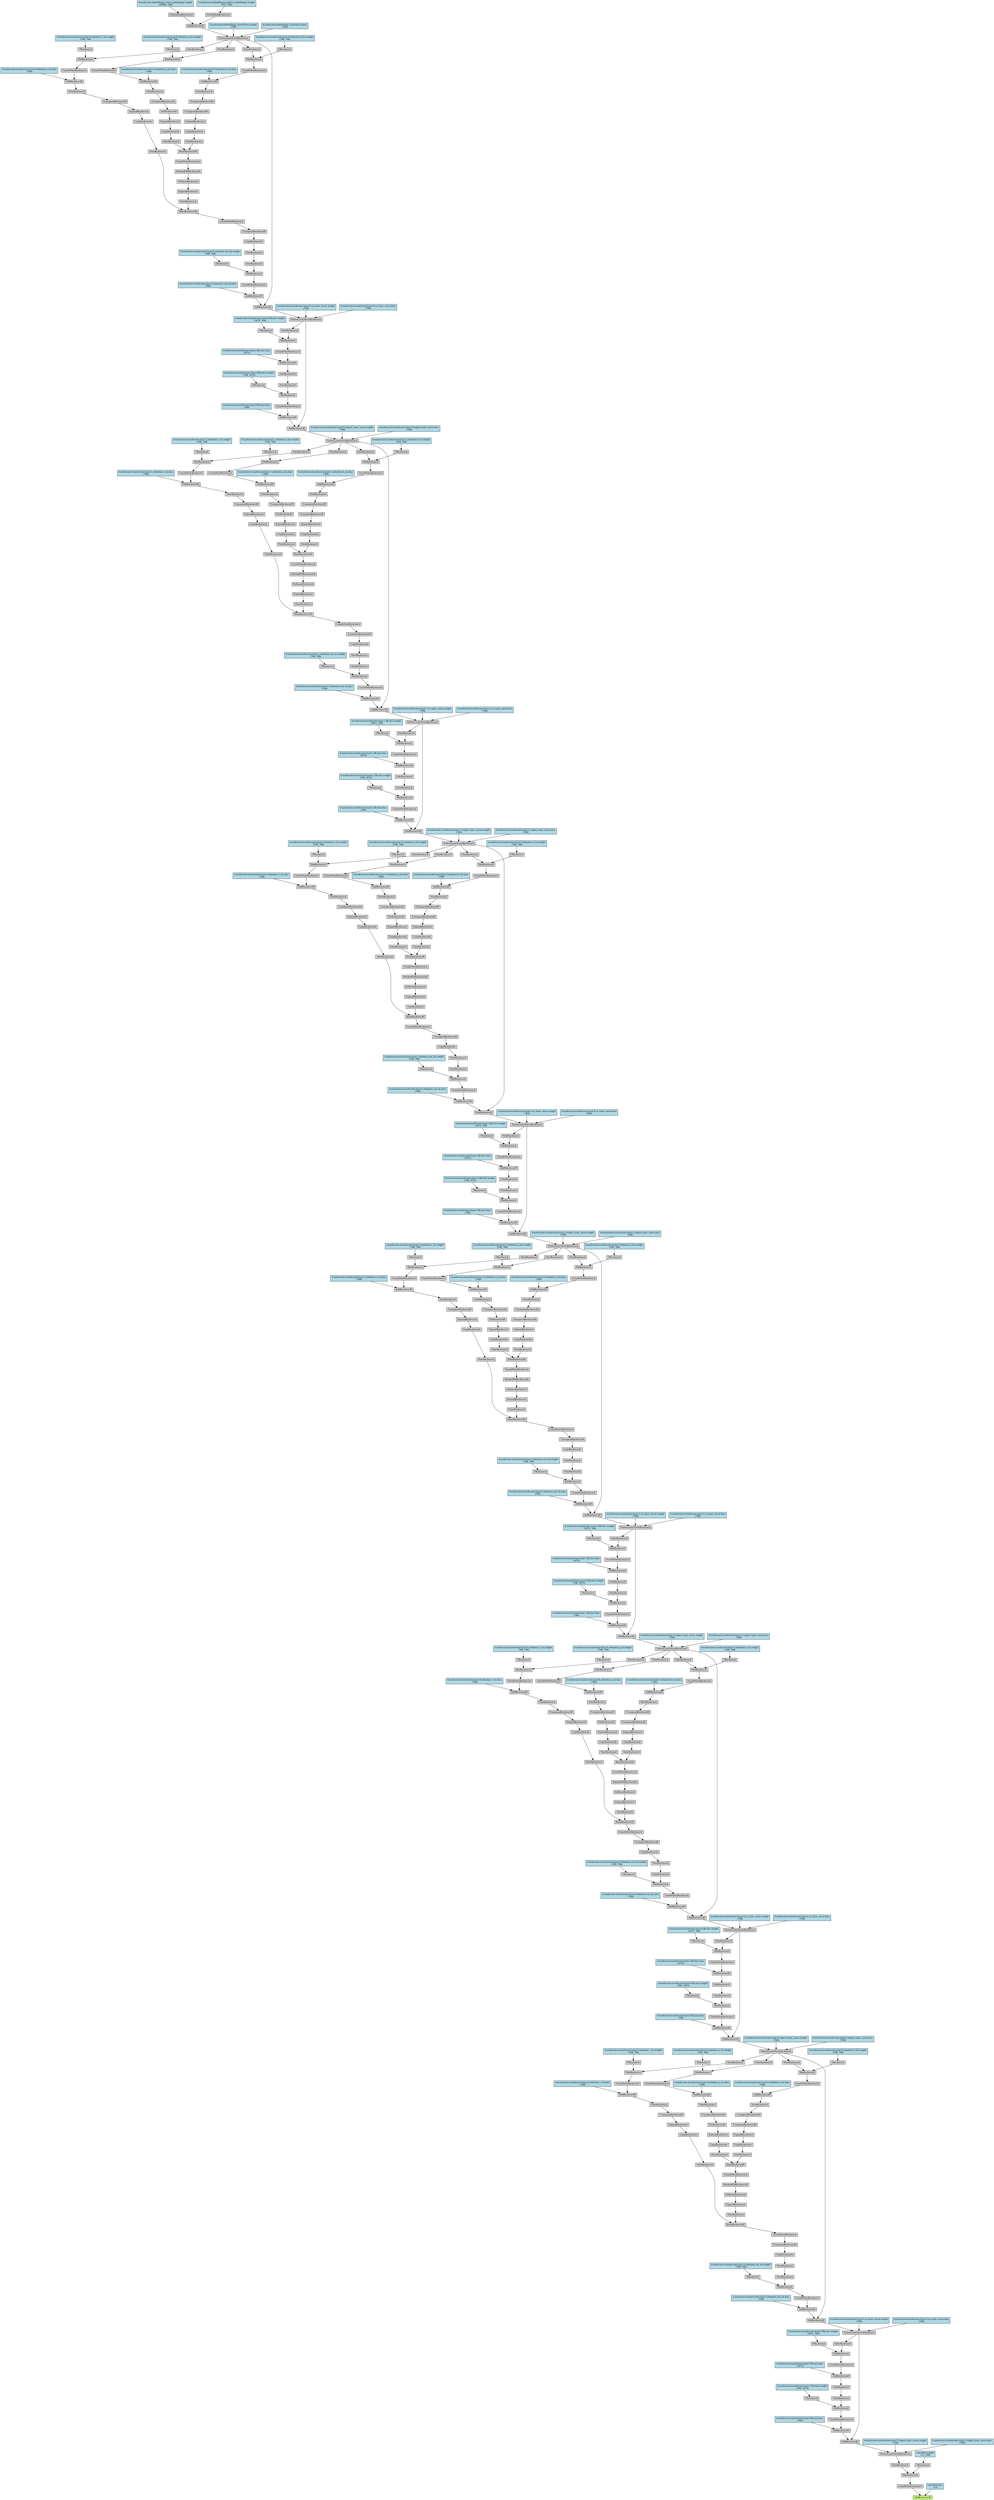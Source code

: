 digraph {
	graph [size="150.15,150.15"]
	node [align=left fontsize=12 height=0.2 ranksep=0.1 shape=box style=filled]
	139843733155264 [label=AddBackward0 fillcolor=darkolivegreen1]
	139843733152912 -> 139843733155264
	139843733152912 [label=UnsafeViewBackward]
	139843733152864 -> 139843733152912
	139843733152864 [label=MmBackward]
	139843733153248 -> 139843733152864
	139843733153248 [label=ViewBackward]
	139843733153584 -> 139843733153248
	139843733153584 [label=NativeLayerNormBackward]
	139843733155216 -> 139843733153584
	139843733155216 [label=AddBackward0]
	139843733154496 -> 139843733155216
	139843733154496 [label=AddBackward0]
	139843733153056 -> 139843733154496
	139843733153056 [label=UnsafeViewBackward]
	139843733152624 -> 139843733153056
	139843733152624 [label=MmBackward]
	139843733152960 -> 139843733152624
	139843733152960 [label=ViewBackward]
	139843733152480 -> 139843733152960
	139843733152480 [label=GeluBackward]
	139843733152816 -> 139843733152480
	139843733152816 [label=AddBackward0]
	139843733155792 -> 139843733152816
	139843733155792 [label=UnsafeViewBackward]
	139843733152240 -> 139843733155792
	139843733152240 [label=MmBackward]
	139843733153296 -> 139843733152240
	139843733153296 [label=ViewBackward]
	139843733154592 -> 139843733153296
	139843733154592 [label=NativeLayerNormBackward]
	139843733152336 -> 139843733154592
	139843733152336 [label=AddBackward0]
	139843733154352 -> 139843733152336
	139843733154352 [label=AddBackward0]
	139843733152048 -> 139843733154352
	139843733152048 [label=UnsafeViewBackward]
	139843733151856 -> 139843733152048
	139843733151856 [label=MmBackward]
	139843733152000 -> 139843733151856
	139843733152000 [label=ViewBackward]
	139843733153968 -> 139843733152000
	139843733153968 [label=ViewBackward]
	139845904619216 -> 139843733153968
	139845904619216 [label=CopyBackwards]
	139845904621040 -> 139845904619216
	139845904621040 [label=TransposeBackward0]
	139845904620416 -> 139845904621040
	139845904620416 [label=UnsafeViewBackward]
	139845904619312 -> 139845904620416
	139845904619312 [label=BmmBackward0]
	139845904620896 -> 139845904619312
	139845904620896 [label=ViewBackward]
	139843733184464 -> 139845904620896
	139843733184464 [label=ExpandBackward]
	139843733184368 -> 139843733184464
	139843733184368 [label=SoftmaxBackward]
	139843733184272 -> 139843733184368
	139843733184272 [label=MaskedFillBackward0]
	139843733184128 -> 139843733184272
	139843733184128 [label=UnsafeViewBackward]
	139843733184032 -> 139843733184128
	139843733184032 [label=BmmBackward0]
	139843733183936 -> 139843733184032
	139843733183936 [label=ViewBackward]
	139843733183792 -> 139843733183936
	139843733183792 [label=CopyBackwards]
	139843733183696 -> 139843733183792
	139843733183696 [label=ExpandBackward]
	139843733183552 -> 139843733183696
	139843733183552 [label=DivBackward0]
	139843733183408 -> 139843733183552
	139843733183408 [label=TransposeBackward0]
	139843733183264 -> 139843733183408
	139843733183264 [label=ViewBackward]
	139843733183168 -> 139843733183264
	139843733183168 [label=AddBackward0]
	139843733183024 -> 139843733183168
	139843733183024 [label=UnsafeViewBackward]
	139843733182832 -> 139843733183024
	139843733182832 [label=MmBackward]
	139843733182736 -> 139843733182832
	139843733182736 [label=ViewBackward]
	139843733154064 -> 139843733182736
	139843733154064 [label=NativeLayerNormBackward]
	139843733182448 -> 139843733154064
	139843733182448 [label=AddBackward0]
	139843733182256 -> 139843733182448
	139843733182256 [label=AddBackward0]
	139843733182112 -> 139843733182256
	139843733182112 [label=UnsafeViewBackward]
	139843733181920 -> 139843733182112
	139843733181920 [label=MmBackward]
	139843733181824 -> 139843733181920
	139843733181824 [label=ViewBackward]
	139843733181584 -> 139843733181824
	139843733181584 [label=GeluBackward]
	139843733181440 -> 139843733181584
	139843733181440 [label=AddBackward0]
	139843733181296 -> 139843733181440
	139843733181296 [label=UnsafeViewBackward]
	139843733181104 -> 139843733181296
	139843733181104 [label=MmBackward]
	139843733180912 -> 139843733181104
	139843733180912 [label=ViewBackward]
	139843733182208 -> 139843733180912
	139843733182208 [label=NativeLayerNormBackward]
	139843733180720 -> 139843733182208
	139843733180720 [label=AddBackward0]
	139843733127072 -> 139843733180720
	139843733127072 [label=AddBackward0]
	139843733126880 -> 139843733127072
	139843733126880 [label=UnsafeViewBackward]
	139843733126688 -> 139843733126880
	139843733126688 [label=MmBackward]
	139843733126592 -> 139843733126688
	139843733126592 [label=ViewBackward]
	139843733126448 -> 139843733126592
	139843733126448 [label=ViewBackward]
	139843733126352 -> 139843733126448
	139843733126352 [label=CopyBackwards]
	139843733126256 -> 139843733126352
	139843733126256 [label=TransposeBackward0]
	139843733126160 -> 139843733126256
	139843733126160 [label=UnsafeViewBackward]
	139843733126064 -> 139843733126160
	139843733126064 [label=BmmBackward0]
	139843733125968 -> 139843733126064
	139843733125968 [label=ViewBackward]
	139843733125776 -> 139843733125968
	139843733125776 [label=ExpandBackward]
	139843733125680 -> 139843733125776
	139843733125680 [label=SoftmaxBackward]
	139843733125584 -> 139843733125680
	139843733125584 [label=MaskedFillBackward0]
	139843733125440 -> 139843733125584
	139843733125440 [label=UnsafeViewBackward]
	139843733125344 -> 139843733125440
	139843733125344 [label=BmmBackward0]
	139843733125248 -> 139843733125344
	139843733125248 [label=ViewBackward]
	139843733125056 -> 139843733125248
	139843733125056 [label=CopyBackwards]
	139843733124912 -> 139843733125056
	139843733124912 [label=ExpandBackward]
	139843733124816 -> 139843733124912
	139843733124816 [label=DivBackward0]
	139843733124672 -> 139843733124816
	139843733124672 [label=TransposeBackward0]
	139843733124528 -> 139843733124672
	139843733124528 [label=ViewBackward]
	139843733124384 -> 139843733124528
	139843733124384 [label=AddBackward0]
	139843733124240 -> 139843733124384
	139843733124240 [label=UnsafeViewBackward]
	139843733124048 -> 139843733124240
	139843733124048 [label=MmBackward]
	139843733123952 -> 139843733124048
	139843733123952 [label=ViewBackward]
	139843733126976 -> 139843733123952
	139843733126976 [label=NativeLayerNormBackward]
	139843733123760 -> 139843733126976
	139843733123760 [label=AddBackward0]
	139843733123568 -> 139843733123760
	139843733123568 [label=AddBackward0]
	139843733123424 -> 139843733123568
	139843733123424 [label=UnsafeViewBackward]
	139843733123280 -> 139843733123424
	139843733123280 [label=MmBackward]
	139843733123136 -> 139843733123280
	139843733123136 [label=ViewBackward]
	139843733143504 -> 139843733123136
	139843733143504 [label=GeluBackward]
	139843733143360 -> 139843733143504
	139843733143360 [label=AddBackward0]
	139843733143264 -> 139843733143360
	139843733143264 [label=UnsafeViewBackward]
	139843733143120 -> 139843733143264
	139843733143120 [label=MmBackward]
	139843733143024 -> 139843733143120
	139843733143024 [label=ViewBackward]
	139843733123520 -> 139843733143024
	139843733123520 [label=NativeLayerNormBackward]
	139843733142832 -> 139843733123520
	139843733142832 [label=AddBackward0]
	139843733142640 -> 139843733142832
	139843733142640 [label=AddBackward0]
	139843733142448 -> 139843733142640
	139843733142448 [label=UnsafeViewBackward]
	139843733142304 -> 139843733142448
	139843733142304 [label=MmBackward]
	139843733142208 -> 139843733142304
	139843733142208 [label=ViewBackward]
	139843733142016 -> 139843733142208
	139843733142016 [label=ViewBackward]
	139843733141920 -> 139843733142016
	139843733141920 [label=CopyBackwards]
	139843733141776 -> 139843733141920
	139843733141776 [label=TransposeBackward0]
	139843733141680 -> 139843733141776
	139843733141680 [label=UnsafeViewBackward]
	139843733141536 -> 139843733141680
	139843733141536 [label=BmmBackward0]
	139843733141392 -> 139843733141536
	139843733141392 [label=ViewBackward]
	139843733141200 -> 139843733141392
	139843733141200 [label=ExpandBackward]
	139843733141056 -> 139843733141200
	139843733141056 [label=SoftmaxBackward]
	139843733140912 -> 139843733141056
	139843733140912 [label=MaskedFillBackward0]
	139843733140768 -> 139843733140912
	139843733140768 [label=UnsafeViewBackward]
	139843733140672 -> 139843733140768
	139843733140672 [label=BmmBackward0]
	139843733140576 -> 139843733140672
	139843733140576 [label=ViewBackward]
	139843733140432 -> 139843733140576
	139843733140432 [label=CopyBackwards]
	139843733140336 -> 139843733140432
	139843733140336 [label=ExpandBackward]
	139843733140240 -> 139843733140336
	139843733140240 [label=DivBackward0]
	139843733140144 -> 139843733140240
	139843733140144 [label=TransposeBackward0]
	139843733140048 -> 139843733140144
	139843733140048 [label=ViewBackward]
	139843733139952 -> 139843733140048
	139843733139952 [label=AddBackward0]
	139843733139808 -> 139843733139952
	139843733139808 [label=UnsafeViewBackward]
	139843733139664 -> 139843733139808
	139843733139664 [label=MmBackward]
	139843733139568 -> 139843733139664
	139843733139568 [label=ViewBackward]
	139843733142544 -> 139843733139568
	139843733142544 [label=NativeLayerNormBackward]
	139843733171984 -> 139843733142544
	139843733171984 [label=AddBackward0]
	139843733171600 -> 139843733171984
	139843733171600 [label=AddBackward0]
	139843733171264 -> 139843733171600
	139843733171264 [label=UnsafeViewBackward]
	139843733171024 -> 139843733171264
	139843733171024 [label=MmBackward]
	139843733170880 -> 139843733171024
	139843733170880 [label=ViewBackward]
	139843733170736 -> 139843733170880
	139843733170736 [label=GeluBackward]
	139843733170592 -> 139843733170736
	139843733170592 [label=AddBackward0]
	139843733170496 -> 139843733170592
	139843733170496 [label=UnsafeViewBackward]
	139843733170352 -> 139843733170496
	139843733170352 [label=MmBackward]
	139843733170256 -> 139843733170352
	139843733170256 [label=ViewBackward]
	139843733171552 -> 139843733170256
	139843733171552 [label=NativeLayerNormBackward]
	139843733170016 -> 139843733171552
	139843733170016 [label=AddBackward0]
	139843733169728 -> 139843733170016
	139843733169728 [label=AddBackward0]
	139843733169584 -> 139843733169728
	139843733169584 [label=UnsafeViewBackward]
	139843733169344 -> 139843733169584
	139843733169344 [label=MmBackward]
	139843733169248 -> 139843733169344
	139843733169248 [label=ViewBackward]
	139843733169008 -> 139843733169248
	139843733169008 [label=ViewBackward]
	139843733168912 -> 139843733169008
	139843733168912 [label=CopyBackwards]
	139843733168816 -> 139843733168912
	139843733168816 [label=TransposeBackward0]
	139843733168720 -> 139843733168816
	139843733168720 [label=UnsafeViewBackward]
	139843733168624 -> 139843733168720
	139843733168624 [label=BmmBackward0]
	139843733168528 -> 139843733168624
	139843733168528 [label=ViewBackward]
	139843733168336 -> 139843733168528
	139843733168336 [label=ExpandBackward]
	139843733168192 -> 139843733168336
	139843733168192 [label=SoftmaxBackward]
	139843748548560 -> 139843733168192
	139843748548560 [label=MaskedFillBackward0]
	139843748548416 -> 139843748548560
	139843748548416 [label=UnsafeViewBackward]
	139843748548368 -> 139843748548416
	139843748548368 [label=BmmBackward0]
	139843748548128 -> 139843748548368
	139843748548128 [label=ViewBackward]
	139843748548080 -> 139843748548128
	139843748548080 [label=CopyBackwards]
	139843748547936 -> 139843748548080
	139843748547936 [label=ExpandBackward]
	139843748547840 -> 139843748547936
	139843748547840 [label=DivBackward0]
	139843748547744 -> 139843748547840
	139843748547744 [label=TransposeBackward0]
	139843748547648 -> 139843748547744
	139843748547648 [label=ViewBackward]
	139843748547552 -> 139843748547648
	139843748547552 [label=AddBackward0]
	139843748547456 -> 139843748547552
	139843748547456 [label=UnsafeViewBackward]
	139843748547312 -> 139843748547456
	139843748547312 [label=MmBackward]
	139843748547216 -> 139843748547312
	139843748547216 [label=ViewBackward]
	139843733169680 -> 139843748547216
	139843733169680 [label=NativeLayerNormBackward]
	139843748546976 -> 139843733169680
	139843748546976 [label=AddBackward0]
	139843748546736 -> 139843748546976
	139843748546736 [label=AddBackward0]
	139843748546544 -> 139843748546736
	139843748546544 [label=UnsafeViewBackward]
	139843748546400 -> 139843748546544
	139843748546400 [label=MmBackward]
	139843748546256 -> 139843748546400
	139843748546256 [label=ViewBackward]
	139843748546112 -> 139843748546256
	139843748546112 [label=GeluBackward]
	139843748545920 -> 139843748546112
	139843748545920 [label=AddBackward0]
	139843748545824 -> 139843748545920
	139843748545824 [label=UnsafeViewBackward]
	139843748545584 -> 139843748545824
	139843748545584 [label=MmBackward]
	139843748545440 -> 139843748545584
	139843748545440 [label=ViewBackward]
	139843748546592 -> 139843748545440
	139843748546592 [label=NativeLayerNormBackward]
	139843748545200 -> 139843748546592
	139843748545200 [label=AddBackward0]
	139843748545008 -> 139843748545200
	139843748545008 [label=AddBackward0]
	139843748544864 -> 139843748545008
	139843748544864 [label=UnsafeViewBackward]
	139843748544720 -> 139843748544864
	139843748544720 [label=MmBackward]
	139843748544624 -> 139843748544720
	139843748544624 [label=ViewBackward]
	139843748536272 -> 139843748544624
	139843748536272 [label=ViewBackward]
	139843748536176 -> 139843748536272
	139843748536176 [label=CopyBackwards]
	139843748536032 -> 139843748536176
	139843748536032 [label=TransposeBackward0]
	139843748535936 -> 139843748536032
	139843748535936 [label=UnsafeViewBackward]
	139843748535840 -> 139843748535936
	139843748535840 [label=BmmBackward0]
	139843748535744 -> 139843748535840
	139843748535744 [label=ViewBackward]
	139843748535600 -> 139843748535744
	139843748535600 [label=ExpandBackward]
	139843748535504 -> 139843748535600
	139843748535504 [label=SoftmaxBackward]
	139843748535360 -> 139843748535504
	139843748535360 [label=MaskedFillBackward0]
	139843748535264 -> 139843748535360
	139843748535264 [label=UnsafeViewBackward]
	139843748535168 -> 139843748535264
	139843748535168 [label=BmmBackward0]
	139843748535072 -> 139843748535168
	139843748535072 [label=ViewBackward]
	139843748534928 -> 139843748535072
	139843748534928 [label=CopyBackwards]
	139843748534832 -> 139843748534928
	139843748534832 [label=ExpandBackward]
	139843748534736 -> 139843748534832
	139843748534736 [label=DivBackward0]
	139843748534640 -> 139843748534736
	139843748534640 [label=TransposeBackward0]
	139843748534496 -> 139843748534640
	139843748534496 [label=ViewBackward]
	139843748534400 -> 139843748534496
	139843748534400 [label=AddBackward0]
	139843748534304 -> 139843748534400
	139843748534304 [label=UnsafeViewBackward]
	139843748534160 -> 139843748534304
	139843748534160 [label=MmBackward]
	139843748534016 -> 139843748534160
	139843748534016 [label=ViewBackward]
	139843748544960 -> 139843748534016
	139843748544960 [label=NativeLayerNormBackward]
	139843748533824 -> 139843748544960
	139843748533824 [label=AddBackward0]
	139843748533536 -> 139843748533824
	139843748533536 [label=AddBackward0]
	139843748533344 -> 139843748533536
	139843748533344 [label=UnsafeViewBackward]
	139843748533152 -> 139843748533344
	139843748533152 [label=MmBackward]
	139843748533008 -> 139843748533152
	139843748533008 [label=ViewBackward]
	139843748532720 -> 139843748533008
	139843748532720 [label=GeluBackward]
	139843748532624 -> 139843748532720
	139843748532624 [label=AddBackward0]
	139843748532480 -> 139843748532624
	139843748532480 [label=UnsafeViewBackward]
	139843733196752 -> 139843748532480
	139843733196752 [label=MmBackward]
	139843733196656 -> 139843733196752
	139843733196656 [label=ViewBackward]
	139843748533488 -> 139843733196656
	139843748533488 [label=NativeLayerNormBackward]
	139843733196368 -> 139843748533488
	139843733196368 [label=AddBackward0]
	139843733196080 -> 139843733196368
	139843733196080 [label=AddBackward0]
	139843733195936 -> 139843733196080
	139843733195936 [label=UnsafeViewBackward]
	139843733195792 -> 139843733195936
	139843733195792 [label=MmBackward]
	139843733195696 -> 139843733195792
	139843733195696 [label=ViewBackward]
	139843733195504 -> 139843733195696
	139843733195504 [label=ViewBackward]
	139843733195408 -> 139843733195504
	139843733195408 [label=CopyBackwards]
	139843733195264 -> 139843733195408
	139843733195264 [label=TransposeBackward0]
	139843733195120 -> 139843733195264
	139843733195120 [label=UnsafeViewBackward]
	139843733194976 -> 139843733195120
	139843733194976 [label=BmmBackward0]
	139843733194832 -> 139843733194976
	139843733194832 [label=ViewBackward]
	139843733194640 -> 139843733194832
	139843733194640 [label=ExpandBackward]
	139843733194448 -> 139843733194640
	139843733194448 [label=SoftmaxBackward]
	139843733194352 -> 139843733194448
	139843733194352 [label=MaskedFillBackward0]
	139843733194256 -> 139843733194352
	139843733194256 [label=UnsafeViewBackward]
	139843733194064 -> 139843733194256
	139843733194064 [label=BmmBackward0]
	139843733193920 -> 139843733194064
	139843733193920 [label=ViewBackward]
	139843733193632 -> 139843733193920
	139843733193632 [label=CopyBackwards]
	139843733193488 -> 139843733193632
	139843733193488 [label=ExpandBackward]
	139843733193344 -> 139843733193488
	139843733193344 [label=DivBackward0]
	139843733193056 -> 139843733193344
	139843733193056 [label=TransposeBackward0]
	139843733192960 -> 139843733193056
	139843733192960 [label=ViewBackward]
	139845904963904 -> 139843733192960
	139845904963904 [label=AddBackward0]
	139845904962512 -> 139845904963904
	139845904962512 [label=UnsafeViewBackward]
	139845904962272 -> 139845904962512
	139845904962272 [label=MmBackward]
	139845904963280 -> 139845904962272
	139845904963280 [label=ViewBackward]
	139843733196032 -> 139845904963280
	139843733196032 [label=NativeLayerNormBackward]
	139845904963760 -> 139843733196032
	139845904963760 [label=AddBackward0]
	139845904964528 -> 139845904963760
	139845904964528 [label=EmbeddingBackward]
	139845904965104 -> 139845904964528
	139845904965104 [label="transformer.embeddings.word_embeddings.weight
 (28996, 768)" fillcolor=lightblue]
	139845904962080 -> 139845904963760
	139845904962080 [label=EmbeddingBackward]
	139845904965248 -> 139845904962080
	139845904965248 [label="transformer.embeddings.position_embeddings.weight
 (512, 768)" fillcolor=lightblue]
	139845904964048 -> 139843733196032
	139845904964048 [label="transformer.embeddings.LayerNorm.weight
 (768)" fillcolor=lightblue]
	139845904964096 -> 139843733196032
	139845904964096 [label="transformer.embeddings.LayerNorm.bias
 (768)" fillcolor=lightblue]
	139845904963472 -> 139845904962272
	139845904963472 [label=TBackward]
	139845904964912 -> 139845904963472
	139845904964912 [label="transformer.transformer.layer.0.attention.q_lin.weight
 (768, 768)" fillcolor=lightblue]
	139845904962752 -> 139845904963904
	139845904962752 [label="transformer.transformer.layer.0.attention.q_lin.bias
 (768)" fillcolor=lightblue]
	139843733193824 -> 139843733194064
	139843733193824 [label=ViewBackward]
	139843733193536 -> 139843733193824
	139843733193536 [label=CopyBackwards]
	139843733193200 -> 139843733193536
	139843733193200 [label=ExpandBackward]
	139843733192816 -> 139843733193200
	139843733192816 [label=TransposeBackward0]
	139845904962176 -> 139843733192816
	139845904962176 [label=TransposeBackward0]
	139845904962944 -> 139845904962176
	139845904962944 [label=ViewBackward]
	139845904964816 -> 139845904962944
	139845904964816 [label=AddBackward0]
	139845904965488 -> 139845904964816
	139845904965488 [label=UnsafeViewBackward]
	139845904961792 -> 139845904965488
	139845904961792 [label=MmBackward]
	139845905370848 -> 139845904961792
	139845905370848 [label=ViewBackward]
	139843733196032 -> 139845905370848
	139845905371040 -> 139845904961792
	139845905371040 [label=TBackward]
	139845905370560 -> 139845905371040
	139845905370560 [label="transformer.transformer.layer.0.attention.k_lin.weight
 (768, 768)" fillcolor=lightblue]
	139845904965008 -> 139845904964816
	139845904965008 [label="transformer.transformer.layer.0.attention.k_lin.bias
 (768)" fillcolor=lightblue]
	139843733194784 -> 139843733194976
	139843733194784 [label=ViewBackward]
	139843733194544 -> 139843733194784
	139843733194544 [label=CopyBackwards]
	139843733194304 -> 139843733194544
	139843733194304 [label=ExpandBackward]
	139843733194016 -> 139843733194304
	139843733194016 [label=TransposeBackward0]
	139843733193392 -> 139843733194016
	139843733193392 [label=ViewBackward]
	139845904962560 -> 139843733193392
	139845904962560 [label=AddBackward0]
	139845904964336 -> 139845904962560
	139845904964336 [label=UnsafeViewBackward]
	139845905368880 -> 139845904964336
	139845905368880 [label=MmBackward]
	139845905370704 -> 139845905368880
	139845905370704 [label=ViewBackward]
	139843733196032 -> 139845905370704
	139845905368976 -> 139845905368880
	139845905368976 [label=TBackward]
	139845905370272 -> 139845905368976
	139845905370272 [label="transformer.transformer.layer.0.attention.v_lin.weight
 (768, 768)" fillcolor=lightblue]
	139845904965296 -> 139845904962560
	139845904965296 [label="transformer.transformer.layer.0.attention.v_lin.bias
 (768)" fillcolor=lightblue]
	139843733195648 -> 139843733195792
	139843733195648 [label=TBackward]
	139843733195456 -> 139843733195648
	139843733195456 [label="transformer.transformer.layer.0.attention.out_lin.weight
 (768, 768)" fillcolor=lightblue]
	139843733195888 -> 139843733196080
	139843733195888 [label="transformer.transformer.layer.0.attention.out_lin.bias
 (768)" fillcolor=lightblue]
	139843733196032 -> 139843733196368
	139843733196320 -> 139843748533488
	139843733196320 [label="transformer.transformer.layer.0.sa_layer_norm.weight
 (768)" fillcolor=lightblue]
	139843733196272 -> 139843748533488
	139843733196272 [label="transformer.transformer.layer.0.sa_layer_norm.bias
 (768)" fillcolor=lightblue]
	139843733196560 -> 139843733196752
	139843733196560 [label=TBackward]
	139843733196416 -> 139843733196560
	139843733196416 [label="transformer.transformer.layer.0.ffn.lin1.weight
 (3072, 768)" fillcolor=lightblue]
	139843748532384 -> 139843748532624
	139843748532384 [label="transformer.transformer.layer.0.ffn.lin1.bias
 (3072)" fillcolor=lightblue]
	139843748532912 -> 139843748533152
	139843748532912 [label=TBackward]
	139843748532672 -> 139843748532912
	139843748532672 [label="transformer.transformer.layer.0.ffn.lin2.weight
 (768, 3072)" fillcolor=lightblue]
	139843748533296 -> 139843748533536
	139843748533296 [label="transformer.transformer.layer.0.ffn.lin2.bias
 (768)" fillcolor=lightblue]
	139843748533488 -> 139843748533824
	139843748533728 -> 139843748544960
	139843748533728 [label="transformer.transformer.layer.0.output_layer_norm.weight
 (768)" fillcolor=lightblue]
	139843748533680 -> 139843748544960
	139843748533680 [label="transformer.transformer.layer.0.output_layer_norm.bias
 (768)" fillcolor=lightblue]
	139843748533968 -> 139843748534160
	139843748533968 [label=TBackward]
	139843748533872 -> 139843748533968
	139843748533872 [label="transformer.transformer.layer.1.attention.q_lin.weight
 (768, 768)" fillcolor=lightblue]
	139843748534256 -> 139843748534400
	139843748534256 [label="transformer.transformer.layer.1.attention.q_lin.bias
 (768)" fillcolor=lightblue]
	139843748535024 -> 139843748535168
	139843748535024 [label=ViewBackward]
	139843748534880 -> 139843748535024
	139843748534880 [label=CopyBackwards]
	139843748534688 -> 139843748534880
	139843748534688 [label=ExpandBackward]
	139843748534448 -> 139843748534688
	139843748534448 [label=TransposeBackward0]
	139843748534208 -> 139843748534448
	139843748534208 [label=TransposeBackward0]
	139843748533920 -> 139843748534208
	139843748533920 [label=ViewBackward]
	139843748533440 -> 139843748533920
	139843748533440 [label=AddBackward0]
	139843748533104 -> 139843748533440
	139843748533104 [label=UnsafeViewBackward]
	139843748532288 -> 139843748533104
	139843748532288 [label=MmBackward]
	139843733196512 -> 139843748532288
	139843733196512 [label=ViewBackward]
	139843748544960 -> 139843733196512
	139843733196224 -> 139843748532288
	139843733196224 [label=TBackward]
	139843733195840 -> 139843733196224
	139843733195840 [label="transformer.transformer.layer.1.attention.k_lin.weight
 (768, 768)" fillcolor=lightblue]
	139843748532816 -> 139843748533440
	139843748532816 [label="transformer.transformer.layer.1.attention.k_lin.bias
 (768)" fillcolor=lightblue]
	139843748535696 -> 139843748535840
	139843748535696 [label=ViewBackward]
	139843748535552 -> 139843748535696
	139843748535552 [label=CopyBackwards]
	139843748535312 -> 139843748535552
	139843748535312 [label=ExpandBackward]
	139843748535120 -> 139843748535312
	139843748535120 [label=TransposeBackward0]
	139843748534784 -> 139843748535120
	139843748534784 [label=ViewBackward]
	139843748534352 -> 139843748534784
	139843748534352 [label=AddBackward0]
	139843748533632 -> 139843748534352
	139843748533632 [label=UnsafeViewBackward]
	139843733196704 -> 139843748533632
	139843733196704 [label=MmBackward]
	139843733195744 -> 139843733196704
	139843733195744 [label=ViewBackward]
	139843748544960 -> 139843733195744
	139843733195600 -> 139843733196704
	139843733195600 [label=TBackward]
	139843733195216 -> 139843733195600
	139843733195216 [label="transformer.transformer.layer.1.attention.v_lin.weight
 (768, 768)" fillcolor=lightblue]
	139843748533248 -> 139843748534352
	139843748533248 [label="transformer.transformer.layer.1.attention.v_lin.bias
 (768)" fillcolor=lightblue]
	139843748544576 -> 139843748544720
	139843748544576 [label=TBackward]
	139843748536224 -> 139843748544576
	139843748536224 [label="transformer.transformer.layer.1.attention.out_lin.weight
 (768, 768)" fillcolor=lightblue]
	139843748544816 -> 139843748545008
	139843748544816 [label="transformer.transformer.layer.1.attention.out_lin.bias
 (768)" fillcolor=lightblue]
	139843748544960 -> 139843748545200
	139843748545152 -> 139843748546592
	139843748545152 [label="transformer.transformer.layer.1.sa_layer_norm.weight
 (768)" fillcolor=lightblue]
	139843748545104 -> 139843748546592
	139843748545104 [label="transformer.transformer.layer.1.sa_layer_norm.bias
 (768)" fillcolor=lightblue]
	139843748545392 -> 139843748545584
	139843748545392 [label=TBackward]
	139843748545248 -> 139843748545392
	139843748545248 [label="transformer.transformer.layer.1.ffn.lin1.weight
 (3072, 768)" fillcolor=lightblue]
	139843748545728 -> 139843748545920
	139843748545728 [label="transformer.transformer.layer.1.ffn.lin1.bias
 (3072)" fillcolor=lightblue]
	139843748546208 -> 139843748546400
	139843748546208 [label=TBackward]
	139843748546016 -> 139843748546208
	139843748546016 [label="transformer.transformer.layer.1.ffn.lin2.weight
 (768, 3072)" fillcolor=lightblue]
	139843748546496 -> 139843748546736
	139843748546496 [label="transformer.transformer.layer.1.ffn.lin2.bias
 (768)" fillcolor=lightblue]
	139843748546592 -> 139843748546976
	139843748546928 -> 139843733169680
	139843748546928 [label="transformer.transformer.layer.1.output_layer_norm.weight
 (768)" fillcolor=lightblue]
	139843748546832 -> 139843733169680
	139843748546832 [label="transformer.transformer.layer.1.output_layer_norm.bias
 (768)" fillcolor=lightblue]
	139843748547168 -> 139843748547312
	139843748547168 [label=TBackward]
	139843748547024 -> 139843748547168
	139843748547024 [label="transformer.transformer.layer.2.attention.q_lin.weight
 (768, 768)" fillcolor=lightblue]
	139843748547408 -> 139843748547552
	139843748547408 [label="transformer.transformer.layer.2.attention.q_lin.bias
 (768)" fillcolor=lightblue]
	139843748548224 -> 139843748548368
	139843748548224 [label=ViewBackward]
	139843748548032 -> 139843748548224
	139843748548032 [label=CopyBackwards]
	139843748547792 -> 139843748548032
	139843748547792 [label=ExpandBackward]
	139843748547600 -> 139843748547792
	139843748547600 [label=TransposeBackward0]
	139843748547360 -> 139843748547600
	139843748547360 [label=TransposeBackward0]
	139843748547072 -> 139843748547360
	139843748547072 [label=ViewBackward]
	139843748546640 -> 139843748547072
	139843748546640 [label=AddBackward0]
	139843748546304 -> 139843748546640
	139843748546304 [label=UnsafeViewBackward]
	139843748545680 -> 139843748546304
	139843748545680 [label=MmBackward]
	139843748545296 -> 139843748545680
	139843748545296 [label=ViewBackward]
	139843733169680 -> 139843748545296
	139843748545056 -> 139843748545680
	139843748545056 [label=TBackward]
	139843748544768 -> 139843748545056
	139843748544768 [label="transformer.transformer.layer.2.attention.k_lin.weight
 (768, 768)" fillcolor=lightblue]
	139843748546064 -> 139843748546640
	139843748546064 [label="transformer.transformer.layer.2.attention.k_lin.bias
 (768)" fillcolor=lightblue]
	139843733168432 -> 139843733168624
	139843733168432 [label=ViewBackward]
	139843733168288 -> 139843733168432
	139843733168288 [label=CopyBackwards]
	139843748548512 -> 139843733168288
	139843748548512 [label=ExpandBackward]
	139843748548272 -> 139843748548512
	139843748548272 [label=TransposeBackward0]
	139843748547888 -> 139843748548272
	139843748547888 [label=ViewBackward]
	139843748547504 -> 139843748547888
	139843748547504 [label=AddBackward0]
	139843748546784 -> 139843748547504
	139843748546784 [label=UnsafeViewBackward]
	139843748545488 -> 139843748546784
	139843748545488 [label=MmBackward]
	139843748544672 -> 139843748545488
	139843748544672 [label=ViewBackward]
	139843733169680 -> 139843748544672
	139843748546880 -> 139843748545488
	139843748546880 [label=TBackward]
	139843748535984 -> 139843748546880
	139843748535984 [label="transformer.transformer.layer.2.attention.v_lin.weight
 (768, 768)" fillcolor=lightblue]
	139843748546448 -> 139843748547504
	139843748546448 [label="transformer.transformer.layer.2.attention.v_lin.bias
 (768)" fillcolor=lightblue]
	139843733169200 -> 139843733169344
	139843733169200 [label=TBackward]
	139843733168960 -> 139843733169200
	139843733168960 [label="transformer.transformer.layer.2.attention.out_lin.weight
 (768, 768)" fillcolor=lightblue]
	139843733169488 -> 139843733169728
	139843733169488 [label="transformer.transformer.layer.2.attention.out_lin.bias
 (768)" fillcolor=lightblue]
	139843733169680 -> 139843733170016
	139843733169920 -> 139843733171552
	139843733169920 [label="transformer.transformer.layer.2.sa_layer_norm.weight
 (768)" fillcolor=lightblue]
	139843733169872 -> 139843733171552
	139843733169872 [label="transformer.transformer.layer.2.sa_layer_norm.bias
 (768)" fillcolor=lightblue]
	139843733170208 -> 139843733170352
	139843733170208 [label=TBackward]
	139843733170112 -> 139843733170208
	139843733170112 [label="transformer.transformer.layer.2.ffn.lin1.weight
 (3072, 768)" fillcolor=lightblue]
	139843733170448 -> 139843733170592
	139843733170448 [label="transformer.transformer.layer.2.ffn.lin1.bias
 (3072)" fillcolor=lightblue]
	139843733170832 -> 139843733171024
	139843733170832 [label=TBackward]
	139843733170640 -> 139843733170832
	139843733170640 [label="transformer.transformer.layer.2.ffn.lin2.weight
 (768, 3072)" fillcolor=lightblue]
	139843733171216 -> 139843733171600
	139843733171216 [label="transformer.transformer.layer.2.ffn.lin2.bias
 (768)" fillcolor=lightblue]
	139843733171552 -> 139843733171984
	139843733171840 -> 139843733142544
	139843733171840 [label="transformer.transformer.layer.2.output_layer_norm.weight
 (768)" fillcolor=lightblue]
	139843733171744 -> 139843733142544
	139843733171744 [label="transformer.transformer.layer.2.output_layer_norm.bias
 (768)" fillcolor=lightblue]
	139843733139520 -> 139843733139664
	139843733139520 [label=TBackward]
	139843733172032 -> 139843733139520
	139843733172032 [label="transformer.transformer.layer.3.attention.q_lin.weight
 (768, 768)" fillcolor=lightblue]
	139843733139760 -> 139843733139952
	139843733139760 [label="transformer.transformer.layer.3.attention.q_lin.bias
 (768)" fillcolor=lightblue]
	139843733140528 -> 139843733140672
	139843733140528 [label=ViewBackward]
	139843733140384 -> 139843733140528
	139843733140384 [label=CopyBackwards]
	139843733140192 -> 139843733140384
	139843733140192 [label=ExpandBackward]
	139843733140000 -> 139843733140192
	139843733140000 [label=TransposeBackward0]
	139843733139712 -> 139843733140000
	139843733139712 [label=TransposeBackward0]
	139843733172128 -> 139843733139712
	139843733172128 [label=ViewBackward]
	139843733171408 -> 139843733172128
	139843733171408 [label=AddBackward0]
	139843733170928 -> 139843733171408
	139843733170928 [label=UnsafeViewBackward]
	139843733170400 -> 139843733170928
	139843733170400 [label=MmBackward]
	139843733170160 -> 139843733170400
	139843733170160 [label=ViewBackward]
	139843733142544 -> 139843733170160
	139843733169776 -> 139843733170400
	139843733169776 [label=TBackward]
	139843733169440 -> 139843733169776
	139843733169440 [label="transformer.transformer.layer.3.attention.k_lin.weight
 (768, 768)" fillcolor=lightblue]
	139843733170784 -> 139843733171408
	139843733170784 [label="transformer.transformer.layer.3.attention.k_lin.bias
 (768)" fillcolor=lightblue]
	139843733141344 -> 139843733141536
	139843733141344 [label=ViewBackward]
	139843733141152 -> 139843733141344
	139843733141152 [label=CopyBackwards]
	139843733140864 -> 139843733141152
	139843733140864 [label=ExpandBackward]
	139843733140624 -> 139843733140864
	139843733140624 [label=TransposeBackward0]
	139843733140288 -> 139843733140624
	139843733140288 [label=ViewBackward]
	139843733139904 -> 139843733140288
	139843733139904 [label=AddBackward0]
	139843733171696 -> 139843733139904
	139843733171696 [label=UnsafeViewBackward]
	139843733170304 -> 139843733171696
	139843733170304 [label=MmBackward]
	139843733169296 -> 139843733170304
	139843733169296 [label=ViewBackward]
	139843733142544 -> 139843733169296
	139843733169152 -> 139843733170304
	139843733169152 [label=TBackward]
	139843733168768 -> 139843733169152
	139843733168768 [label="transformer.transformer.layer.3.attention.v_lin.weight
 (768, 768)" fillcolor=lightblue]
	139843733171168 -> 139843733139904
	139843733171168 [label="transformer.transformer.layer.3.attention.v_lin.bias
 (768)" fillcolor=lightblue]
	139843733142112 -> 139843733142304
	139843733142112 [label=TBackward]
	139843733141968 -> 139843733142112
	139843733141968 [label="transformer.transformer.layer.3.attention.out_lin.weight
 (768, 768)" fillcolor=lightblue]
	139843733142400 -> 139843733142640
	139843733142400 [label="transformer.transformer.layer.3.attention.out_lin.bias
 (768)" fillcolor=lightblue]
	139843733142544 -> 139843733142832
	139843733142784 -> 139843733123520
	139843733142784 [label="transformer.transformer.layer.3.sa_layer_norm.weight
 (768)" fillcolor=lightblue]
	139843733142736 -> 139843733123520
	139843733142736 [label="transformer.transformer.layer.3.sa_layer_norm.bias
 (768)" fillcolor=lightblue]
	139843733142976 -> 139843733143120
	139843733142976 [label=TBackward]
	139843733142880 -> 139843733142976
	139843733142880 [label="transformer.transformer.layer.3.ffn.lin1.weight
 (3072, 768)" fillcolor=lightblue]
	139843733143216 -> 139843733143360
	139843733143216 [label="transformer.transformer.layer.3.ffn.lin1.bias
 (3072)" fillcolor=lightblue]
	139843733127120 -> 139843733123280
	139843733127120 [label=TBackward]
	139843733143408 -> 139843733127120
	139843733143408 [label="transformer.transformer.layer.3.ffn.lin2.weight
 (768, 3072)" fillcolor=lightblue]
	139843733123376 -> 139843733123568
	139843733123376 [label="transformer.transformer.layer.3.ffn.lin2.bias
 (768)" fillcolor=lightblue]
	139843733123520 -> 139843733123760
	139843733123712 -> 139843733126976
	139843733123712 [label="transformer.transformer.layer.3.output_layer_norm.weight
 (768)" fillcolor=lightblue]
	139843733123664 -> 139843733126976
	139843733123664 [label="transformer.transformer.layer.3.output_layer_norm.bias
 (768)" fillcolor=lightblue]
	139843733123904 -> 139843733124048
	139843733123904 [label=TBackward]
	139843733123808 -> 139843733123904
	139843733123808 [label="transformer.transformer.layer.4.attention.q_lin.weight
 (768, 768)" fillcolor=lightblue]
	139843733124192 -> 139843733124384
	139843733124192 [label="transformer.transformer.layer.4.attention.q_lin.bias
 (768)" fillcolor=lightblue]
	139843733125200 -> 139843733125344
	139843733125200 [label=ViewBackward]
	139843733125008 -> 139843733125200
	139843733125008 [label=CopyBackwards]
	139843733124720 -> 139843733125008
	139843733124720 [label=ExpandBackward]
	139843733124480 -> 139843733124720
	139843733124480 [label=TransposeBackward0]
	139843733124096 -> 139843733124480
	139843733124096 [label=TransposeBackward0]
	139843733123856 -> 139843733124096
	139843733123856 [label=ViewBackward]
	139843733123472 -> 139843733123856
	139843733123472 [label=AddBackward0]
	139843733123184 -> 139843733123472
	139843733123184 [label=UnsafeViewBackward]
	139843733143168 -> 139843733123184
	139843733143168 [label=MmBackward]
	139843733142928 -> 139843733143168
	139843733142928 [label=ViewBackward]
	139843733126976 -> 139843733142928
	139843733142688 -> 139843733143168
	139843733142688 [label=TBackward]
	139843733142352 -> 139843733142688
	139843733142352 [label="transformer.transformer.layer.4.attention.k_lin.weight
 (768, 768)" fillcolor=lightblue]
	139843733127024 -> 139843733123472
	139843733127024 [label="transformer.transformer.layer.4.attention.k_lin.bias
 (768)" fillcolor=lightblue]
	139843733125872 -> 139843733126064
	139843733125872 [label=ViewBackward]
	139843733125728 -> 139843733125872
	139843733125728 [label=CopyBackwards]
	139843733125536 -> 139843733125728
	139843733125536 [label=ExpandBackward]
	139843733125296 -> 139843733125536
	139843733125296 [label=TransposeBackward0]
	139843733124864 -> 139843733125296
	139843733124864 [label=ViewBackward]
	139843733124288 -> 139843733124864
	139843733124288 [label=AddBackward0]
	139843733123616 -> 139843733124288
	139843733123616 [label=UnsafeViewBackward]
	139843733143072 -> 139843733123616
	139843733143072 [label=MmBackward]
	139843733142256 -> 139843733143072
	139843733142256 [label=ViewBackward]
	139843733126976 -> 139843733142256
	139843733142064 -> 139843733143072
	139843733142064 [label=TBackward]
	139843733141728 -> 139843733142064
	139843733141728 [label="transformer.transformer.layer.4.attention.v_lin.weight
 (768, 768)" fillcolor=lightblue]
	139843733123328 -> 139843733124288
	139843733123328 [label="transformer.transformer.layer.4.attention.v_lin.bias
 (768)" fillcolor=lightblue]
	139843733126544 -> 139843733126688
	139843733126544 [label=TBackward]
	139843733126400 -> 139843733126544
	139843733126400 [label="transformer.transformer.layer.4.attention.out_lin.weight
 (768, 768)" fillcolor=lightblue]
	139843733126832 -> 139843733127072
	139843733126832 [label="transformer.transformer.layer.4.attention.out_lin.bias
 (768)" fillcolor=lightblue]
	139843733126976 -> 139843733180720
	139843733180576 -> 139843733182208
	139843733180576 [label="transformer.transformer.layer.4.sa_layer_norm.weight
 (768)" fillcolor=lightblue]
	139843733180528 -> 139843733182208
	139843733180528 [label="transformer.transformer.layer.4.sa_layer_norm.bias
 (768)" fillcolor=lightblue]
	139843733180864 -> 139843733181104
	139843733180864 [label=TBackward]
	139843733180768 -> 139843733180864
	139843733180768 [label="transformer.transformer.layer.4.ffn.lin1.weight
 (3072, 768)" fillcolor=lightblue]
	139843733181248 -> 139843733181440
	139843733181248 [label="transformer.transformer.layer.4.ffn.lin1.bias
 (3072)" fillcolor=lightblue]
	139843733181728 -> 139843733181920
	139843733181728 [label=TBackward]
	139843733181536 -> 139843733181728
	139843733181536 [label="transformer.transformer.layer.4.ffn.lin2.weight
 (768, 3072)" fillcolor=lightblue]
	139843733182064 -> 139843733182256
	139843733182064 [label="transformer.transformer.layer.4.ffn.lin2.bias
 (768)" fillcolor=lightblue]
	139843733182208 -> 139843733182448
	139843733182400 -> 139843733154064
	139843733182400 [label="transformer.transformer.layer.4.output_layer_norm.weight
 (768)" fillcolor=lightblue]
	139843733182352 -> 139843733154064
	139843733182352 [label="transformer.transformer.layer.4.output_layer_norm.bias
 (768)" fillcolor=lightblue]
	139843733182688 -> 139843733182832
	139843733182688 [label=TBackward]
	139843733182496 -> 139843733182688
	139843733182496 [label="transformer.transformer.layer.5.attention.q_lin.weight
 (768, 768)" fillcolor=lightblue]
	139843733182976 -> 139843733183168
	139843733182976 [label="transformer.transformer.layer.5.attention.q_lin.bias
 (768)" fillcolor=lightblue]
	139843733183888 -> 139843733184032
	139843733183888 [label=ViewBackward]
	139843733183744 -> 139843733183888
	139843733183744 [label=CopyBackwards]
	139843733183456 -> 139843733183744
	139843733183456 [label=ExpandBackward]
	139843733183216 -> 139843733183456
	139843733183216 [label=TransposeBackward0]
	139843733182880 -> 139843733183216
	139843733182880 [label=TransposeBackward0]
	139843733182544 -> 139843733182880
	139843733182544 [label=ViewBackward]
	139843733182160 -> 139843733182544
	139843733182160 [label=AddBackward0]
	139843733181872 -> 139843733182160
	139843733181872 [label=UnsafeViewBackward]
	139843733181152 -> 139843733181872
	139843733181152 [label=MmBackward]
	139843733180816 -> 139843733181152
	139843733180816 [label=ViewBackward]
	139843733154064 -> 139843733180816
	139843733180480 -> 139843733181152
	139843733180480 [label=TBackward]
	139843733126736 -> 139843733180480
	139843733126736 [label="transformer.transformer.layer.5.attention.k_lin.weight
 (768, 768)" fillcolor=lightblue]
	139843733181680 -> 139843733182160
	139843733181680 [label="transformer.transformer.layer.5.attention.k_lin.bias
 (768)" fillcolor=lightblue]
	139845904621520 -> 139845904619312
	139845904621520 [label=ViewBackward]
	139843733184416 -> 139845904621520
	139843733184416 [label=CopyBackwards]
	139843733184176 -> 139843733184416
	139843733184176 [label=ExpandBackward]
	139843733183984 -> 139843733184176
	139843733183984 [label=TransposeBackward0]
	139843733183648 -> 139843733183984
	139843733183648 [label=ViewBackward]
	139843733183120 -> 139843733183648
	139843733183120 [label=AddBackward0]
	139843733182304 -> 139843733183120
	139843733182304 [label=UnsafeViewBackward]
	139843733181008 -> 139843733182304
	139843733181008 [label=MmBackward]
	139843733126640 -> 139843733181008
	139843733126640 [label=ViewBackward]
	139843733154064 -> 139843733126640
	139843733126496 -> 139843733181008
	139843733126496 [label=TBackward]
	139843733126208 -> 139843733126496
	139843733126208 [label="transformer.transformer.layer.5.attention.v_lin.weight
 (768, 768)" fillcolor=lightblue]
	139843733181968 -> 139843733183120
	139843733181968 [label="transformer.transformer.layer.5.attention.v_lin.bias
 (768)" fillcolor=lightblue]
	139843733151952 -> 139843733151856
	139843733151952 [label=TBackward]
	139845904620128 -> 139843733151952
	139845904620128 [label="transformer.transformer.layer.5.attention.out_lin.weight
 (768, 768)" fillcolor=lightblue]
	139843733153008 -> 139843733154352
	139843733153008 [label="transformer.transformer.layer.5.attention.out_lin.bias
 (768)" fillcolor=lightblue]
	139843733154064 -> 139843733152336
	139843733154976 -> 139843733154592
	139843733154976 [label="transformer.transformer.layer.5.sa_layer_norm.weight
 (768)" fillcolor=lightblue]
	139843733155696 -> 139843733154592
	139843733155696 [label="transformer.transformer.layer.5.sa_layer_norm.bias
 (768)" fillcolor=lightblue]
	139843733152528 -> 139843733152240
	139843733152528 [label=TBackward]
	139843733152192 -> 139843733152528
	139843733152192 [label="transformer.transformer.layer.5.ffn.lin1.weight
 (3072, 768)" fillcolor=lightblue]
	139843733152576 -> 139843733152816
	139843733152576 [label="transformer.transformer.layer.5.ffn.lin1.bias
 (3072)" fillcolor=lightblue]
	139843733154832 -> 139843733152624
	139843733154832 [label=TBackward]
	139843733152720 -> 139843733154832
	139843733152720 [label="transformer.transformer.layer.5.ffn.lin2.weight
 (768, 3072)" fillcolor=lightblue]
	139843733154112 -> 139843733154496
	139843733154112 [label="transformer.transformer.layer.5.ffn.lin2.bias
 (768)" fillcolor=lightblue]
	139843733154592 -> 139843733155216
	139843733153920 -> 139843733153584
	139843733153920 [label="transformer.transformer.layer.5.output_layer_norm.weight
 (768)" fillcolor=lightblue]
	139843733154688 -> 139843733153584
	139843733154688 [label="transformer.transformer.layer.5.output_layer_norm.bias
 (768)" fillcolor=lightblue]
	139843733153536 -> 139843733152864
	139843733153536 [label=TBackward]
	139843733153776 -> 139843733153536
	139843733153776 [label="classifier.weight
 (13, 768)" fillcolor=lightblue]
	139843733152672 -> 139843733155264
	139843733152672 [label="classifier.bias
 (13)" fillcolor=lightblue]
}
